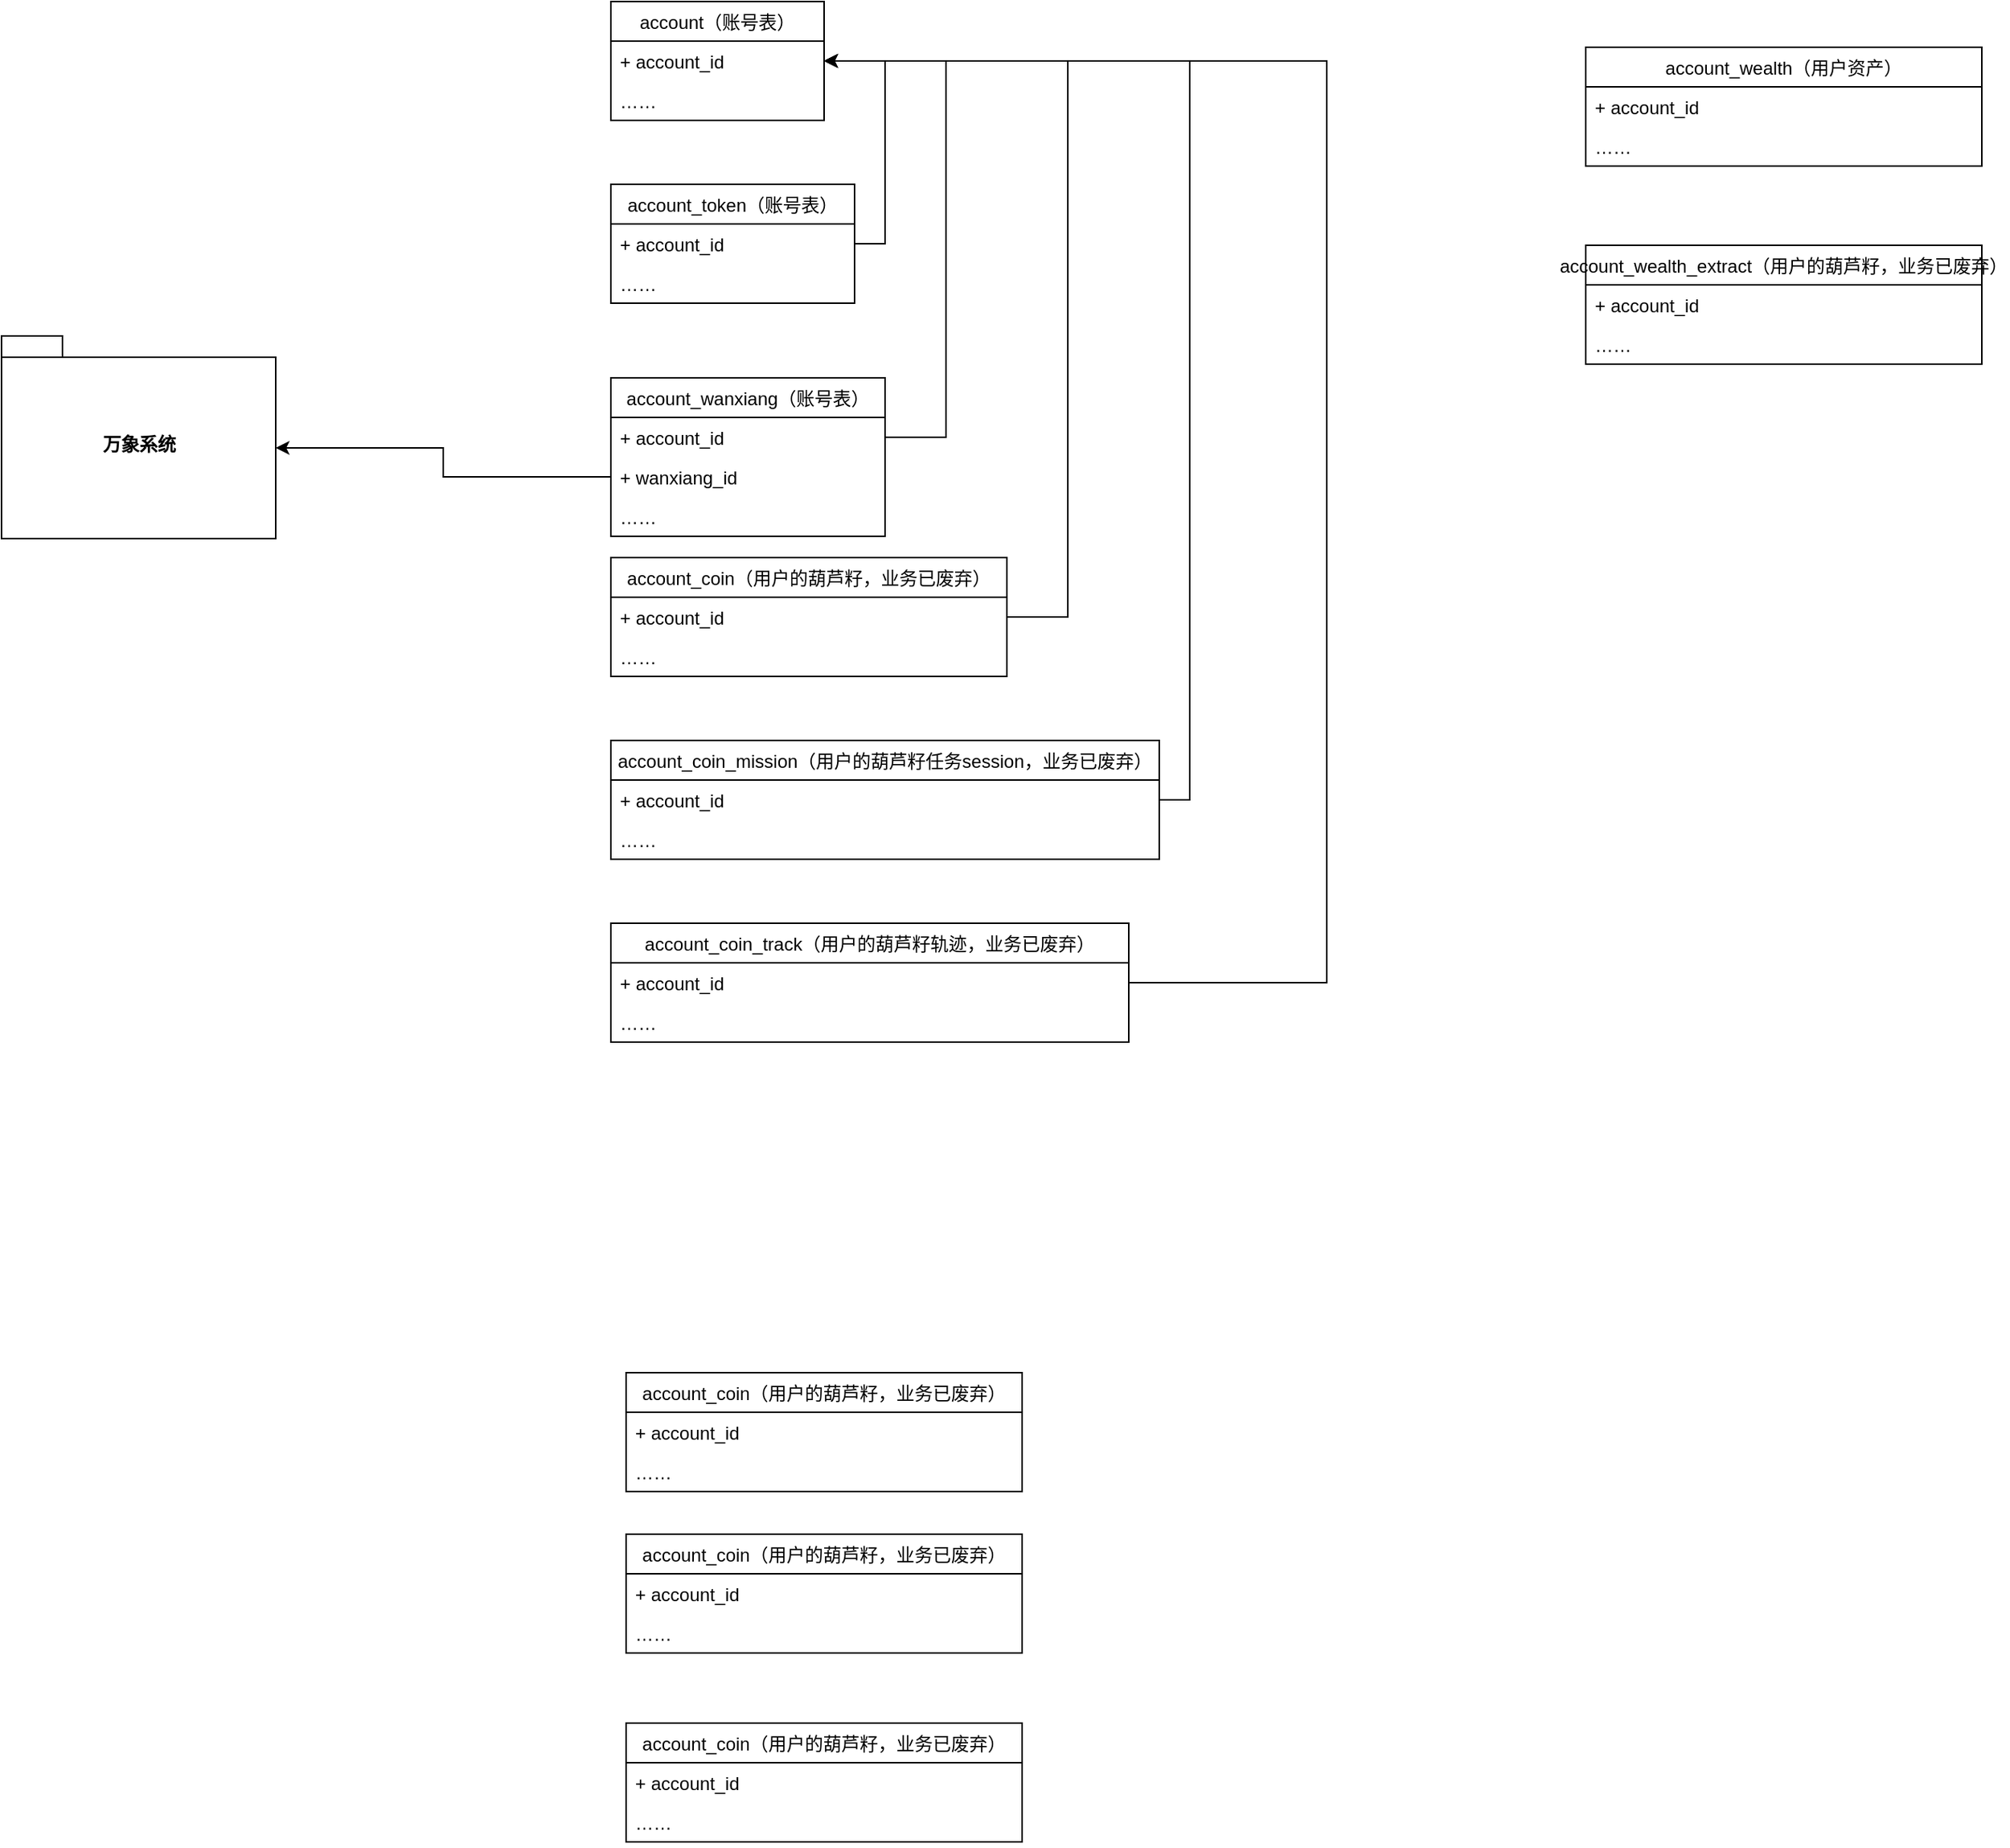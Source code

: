 <mxfile version="14.6.6" type="github">
  <diagram id="eI7UT581rM6D1BWotubY" name="第 1 页">
    <mxGraphModel dx="1707" dy="749" grid="1" gridSize="10" guides="1" tooltips="1" connect="1" arrows="1" fold="1" page="1" pageScale="1" pageWidth="827" pageHeight="1169" math="0" shadow="0">
      <root>
        <mxCell id="0" />
        <mxCell id="1" parent="0" />
        <mxCell id="aFPNusxbS2KTtpJf8lNt-1" value="account（账号表）" style="swimlane;fontStyle=0;childLayout=stackLayout;horizontal=1;startSize=26;fillColor=none;horizontalStack=0;resizeParent=1;resizeParentMax=0;resizeLast=0;collapsible=1;marginBottom=0;" vertex="1" parent="1">
          <mxGeometry x="200" y="220" width="140" height="78" as="geometry" />
        </mxCell>
        <mxCell id="aFPNusxbS2KTtpJf8lNt-2" value="+ account_id" style="text;strokeColor=none;fillColor=none;align=left;verticalAlign=top;spacingLeft=4;spacingRight=4;overflow=hidden;rotatable=0;points=[[0,0.5],[1,0.5]];portConstraint=eastwest;" vertex="1" parent="aFPNusxbS2KTtpJf8lNt-1">
          <mxGeometry y="26" width="140" height="26" as="geometry" />
        </mxCell>
        <mxCell id="aFPNusxbS2KTtpJf8lNt-4" value="……" style="text;strokeColor=none;fillColor=none;align=left;verticalAlign=top;spacingLeft=4;spacingRight=4;overflow=hidden;rotatable=0;points=[[0,0.5],[1,0.5]];portConstraint=eastwest;" vertex="1" parent="aFPNusxbS2KTtpJf8lNt-1">
          <mxGeometry y="52" width="140" height="26" as="geometry" />
        </mxCell>
        <mxCell id="aFPNusxbS2KTtpJf8lNt-5" value="account_coin（用户的葫芦籽，业务已废弃）" style="swimlane;fontStyle=0;childLayout=stackLayout;horizontal=1;startSize=26;fillColor=none;horizontalStack=0;resizeParent=1;resizeParentMax=0;resizeLast=0;collapsible=1;marginBottom=0;" vertex="1" parent="1">
          <mxGeometry x="200" y="585" width="260" height="78" as="geometry" />
        </mxCell>
        <mxCell id="aFPNusxbS2KTtpJf8lNt-6" value="+ account_id" style="text;strokeColor=none;fillColor=none;align=left;verticalAlign=top;spacingLeft=4;spacingRight=4;overflow=hidden;rotatable=0;points=[[0,0.5],[1,0.5]];portConstraint=eastwest;" vertex="1" parent="aFPNusxbS2KTtpJf8lNt-5">
          <mxGeometry y="26" width="260" height="26" as="geometry" />
        </mxCell>
        <mxCell id="aFPNusxbS2KTtpJf8lNt-7" value="……" style="text;strokeColor=none;fillColor=none;align=left;verticalAlign=top;spacingLeft=4;spacingRight=4;overflow=hidden;rotatable=0;points=[[0,0.5],[1,0.5]];portConstraint=eastwest;" vertex="1" parent="aFPNusxbS2KTtpJf8lNt-5">
          <mxGeometry y="52" width="260" height="26" as="geometry" />
        </mxCell>
        <mxCell id="aFPNusxbS2KTtpJf8lNt-8" value="account_coin_mission（用户的葫芦籽任务session，业务已废弃）" style="swimlane;fontStyle=0;childLayout=stackLayout;horizontal=1;startSize=26;fillColor=none;horizontalStack=0;resizeParent=1;resizeParentMax=0;resizeLast=0;collapsible=1;marginBottom=0;" vertex="1" parent="1">
          <mxGeometry x="200" y="705" width="360" height="78" as="geometry" />
        </mxCell>
        <mxCell id="aFPNusxbS2KTtpJf8lNt-9" value="+ account_id" style="text;strokeColor=none;fillColor=none;align=left;verticalAlign=top;spacingLeft=4;spacingRight=4;overflow=hidden;rotatable=0;points=[[0,0.5],[1,0.5]];portConstraint=eastwest;" vertex="1" parent="aFPNusxbS2KTtpJf8lNt-8">
          <mxGeometry y="26" width="360" height="26" as="geometry" />
        </mxCell>
        <mxCell id="aFPNusxbS2KTtpJf8lNt-10" value="……" style="text;strokeColor=none;fillColor=none;align=left;verticalAlign=top;spacingLeft=4;spacingRight=4;overflow=hidden;rotatable=0;points=[[0,0.5],[1,0.5]];portConstraint=eastwest;" vertex="1" parent="aFPNusxbS2KTtpJf8lNt-8">
          <mxGeometry y="52" width="360" height="26" as="geometry" />
        </mxCell>
        <mxCell id="aFPNusxbS2KTtpJf8lNt-11" value="account_coin（用户的葫芦籽，业务已废弃）" style="swimlane;fontStyle=0;childLayout=stackLayout;horizontal=1;startSize=26;fillColor=none;horizontalStack=0;resizeParent=1;resizeParentMax=0;resizeLast=0;collapsible=1;marginBottom=0;" vertex="1" parent="1">
          <mxGeometry x="210" y="1350" width="260" height="78" as="geometry" />
        </mxCell>
        <mxCell id="aFPNusxbS2KTtpJf8lNt-12" value="+ account_id" style="text;strokeColor=none;fillColor=none;align=left;verticalAlign=top;spacingLeft=4;spacingRight=4;overflow=hidden;rotatable=0;points=[[0,0.5],[1,0.5]];portConstraint=eastwest;" vertex="1" parent="aFPNusxbS2KTtpJf8lNt-11">
          <mxGeometry y="26" width="260" height="26" as="geometry" />
        </mxCell>
        <mxCell id="aFPNusxbS2KTtpJf8lNt-13" value="……" style="text;strokeColor=none;fillColor=none;align=left;verticalAlign=top;spacingLeft=4;spacingRight=4;overflow=hidden;rotatable=0;points=[[0,0.5],[1,0.5]];portConstraint=eastwest;" vertex="1" parent="aFPNusxbS2KTtpJf8lNt-11">
          <mxGeometry y="52" width="260" height="26" as="geometry" />
        </mxCell>
        <mxCell id="aFPNusxbS2KTtpJf8lNt-14" value="account_coin（用户的葫芦籽，业务已废弃）" style="swimlane;fontStyle=0;childLayout=stackLayout;horizontal=1;startSize=26;fillColor=none;horizontalStack=0;resizeParent=1;resizeParentMax=0;resizeLast=0;collapsible=1;marginBottom=0;" vertex="1" parent="1">
          <mxGeometry x="210" y="1120" width="260" height="78" as="geometry" />
        </mxCell>
        <mxCell id="aFPNusxbS2KTtpJf8lNt-15" value="+ account_id" style="text;strokeColor=none;fillColor=none;align=left;verticalAlign=top;spacingLeft=4;spacingRight=4;overflow=hidden;rotatable=0;points=[[0,0.5],[1,0.5]];portConstraint=eastwest;" vertex="1" parent="aFPNusxbS2KTtpJf8lNt-14">
          <mxGeometry y="26" width="260" height="26" as="geometry" />
        </mxCell>
        <mxCell id="aFPNusxbS2KTtpJf8lNt-16" value="……" style="text;strokeColor=none;fillColor=none;align=left;verticalAlign=top;spacingLeft=4;spacingRight=4;overflow=hidden;rotatable=0;points=[[0,0.5],[1,0.5]];portConstraint=eastwest;" vertex="1" parent="aFPNusxbS2KTtpJf8lNt-14">
          <mxGeometry y="52" width="260" height="26" as="geometry" />
        </mxCell>
        <mxCell id="aFPNusxbS2KTtpJf8lNt-17" value="account_coin（用户的葫芦籽，业务已废弃）" style="swimlane;fontStyle=0;childLayout=stackLayout;horizontal=1;startSize=26;fillColor=none;horizontalStack=0;resizeParent=1;resizeParentMax=0;resizeLast=0;collapsible=1;marginBottom=0;" vertex="1" parent="1">
          <mxGeometry x="210" y="1226" width="260" height="78" as="geometry" />
        </mxCell>
        <mxCell id="aFPNusxbS2KTtpJf8lNt-18" value="+ account_id" style="text;strokeColor=none;fillColor=none;align=left;verticalAlign=top;spacingLeft=4;spacingRight=4;overflow=hidden;rotatable=0;points=[[0,0.5],[1,0.5]];portConstraint=eastwest;" vertex="1" parent="aFPNusxbS2KTtpJf8lNt-17">
          <mxGeometry y="26" width="260" height="26" as="geometry" />
        </mxCell>
        <mxCell id="aFPNusxbS2KTtpJf8lNt-19" value="……" style="text;strokeColor=none;fillColor=none;align=left;verticalAlign=top;spacingLeft=4;spacingRight=4;overflow=hidden;rotatable=0;points=[[0,0.5],[1,0.5]];portConstraint=eastwest;" vertex="1" parent="aFPNusxbS2KTtpJf8lNt-17">
          <mxGeometry y="52" width="260" height="26" as="geometry" />
        </mxCell>
        <mxCell id="aFPNusxbS2KTtpJf8lNt-21" value="account_coin_track（用户的葫芦籽轨迹，业务已废弃）" style="swimlane;fontStyle=0;childLayout=stackLayout;horizontal=1;startSize=26;fillColor=none;horizontalStack=0;resizeParent=1;resizeParentMax=0;resizeLast=0;collapsible=1;marginBottom=0;" vertex="1" parent="1">
          <mxGeometry x="200" y="825" width="340" height="78" as="geometry" />
        </mxCell>
        <mxCell id="aFPNusxbS2KTtpJf8lNt-22" value="+ account_id" style="text;strokeColor=none;fillColor=none;align=left;verticalAlign=top;spacingLeft=4;spacingRight=4;overflow=hidden;rotatable=0;points=[[0,0.5],[1,0.5]];portConstraint=eastwest;" vertex="1" parent="aFPNusxbS2KTtpJf8lNt-21">
          <mxGeometry y="26" width="340" height="26" as="geometry" />
        </mxCell>
        <mxCell id="aFPNusxbS2KTtpJf8lNt-23" value="……" style="text;strokeColor=none;fillColor=none;align=left;verticalAlign=top;spacingLeft=4;spacingRight=4;overflow=hidden;rotatable=0;points=[[0,0.5],[1,0.5]];portConstraint=eastwest;" vertex="1" parent="aFPNusxbS2KTtpJf8lNt-21">
          <mxGeometry y="52" width="340" height="26" as="geometry" />
        </mxCell>
        <mxCell id="aFPNusxbS2KTtpJf8lNt-24" style="edgeStyle=orthogonalEdgeStyle;rounded=0;orthogonalLoop=1;jettySize=auto;html=1;exitX=1;exitY=0.5;exitDx=0;exitDy=0;entryX=1;entryY=0.5;entryDx=0;entryDy=0;" edge="1" parent="1" source="aFPNusxbS2KTtpJf8lNt-9" target="aFPNusxbS2KTtpJf8lNt-2">
          <mxGeometry relative="1" as="geometry" />
        </mxCell>
        <mxCell id="aFPNusxbS2KTtpJf8lNt-25" style="edgeStyle=orthogonalEdgeStyle;rounded=0;orthogonalLoop=1;jettySize=auto;html=1;exitX=1;exitY=0.5;exitDx=0;exitDy=0;entryX=1;entryY=0.5;entryDx=0;entryDy=0;" edge="1" parent="1" source="aFPNusxbS2KTtpJf8lNt-6" target="aFPNusxbS2KTtpJf8lNt-2">
          <mxGeometry relative="1" as="geometry">
            <Array as="points">
              <mxPoint x="500" y="624" />
              <mxPoint x="500" y="259" />
            </Array>
          </mxGeometry>
        </mxCell>
        <mxCell id="aFPNusxbS2KTtpJf8lNt-26" style="edgeStyle=orthogonalEdgeStyle;rounded=0;orthogonalLoop=1;jettySize=auto;html=1;exitX=1;exitY=0.5;exitDx=0;exitDy=0;entryX=1;entryY=0.5;entryDx=0;entryDy=0;" edge="1" parent="1" source="aFPNusxbS2KTtpJf8lNt-22" target="aFPNusxbS2KTtpJf8lNt-2">
          <mxGeometry relative="1" as="geometry">
            <Array as="points">
              <mxPoint x="670" y="864" />
              <mxPoint x="670" y="259" />
            </Array>
          </mxGeometry>
        </mxCell>
        <mxCell id="aFPNusxbS2KTtpJf8lNt-27" value="account_token（账号表）" style="swimlane;fontStyle=0;childLayout=stackLayout;horizontal=1;startSize=26;fillColor=none;horizontalStack=0;resizeParent=1;resizeParentMax=0;resizeLast=0;collapsible=1;marginBottom=0;" vertex="1" parent="1">
          <mxGeometry x="200" y="340" width="160" height="78" as="geometry" />
        </mxCell>
        <mxCell id="aFPNusxbS2KTtpJf8lNt-28" value="+ account_id" style="text;strokeColor=none;fillColor=none;align=left;verticalAlign=top;spacingLeft=4;spacingRight=4;overflow=hidden;rotatable=0;points=[[0,0.5],[1,0.5]];portConstraint=eastwest;" vertex="1" parent="aFPNusxbS2KTtpJf8lNt-27">
          <mxGeometry y="26" width="160" height="26" as="geometry" />
        </mxCell>
        <mxCell id="aFPNusxbS2KTtpJf8lNt-29" value="……" style="text;strokeColor=none;fillColor=none;align=left;verticalAlign=top;spacingLeft=4;spacingRight=4;overflow=hidden;rotatable=0;points=[[0,0.5],[1,0.5]];portConstraint=eastwest;" vertex="1" parent="aFPNusxbS2KTtpJf8lNt-27">
          <mxGeometry y="52" width="160" height="26" as="geometry" />
        </mxCell>
        <mxCell id="aFPNusxbS2KTtpJf8lNt-30" style="edgeStyle=orthogonalEdgeStyle;rounded=0;orthogonalLoop=1;jettySize=auto;html=1;exitX=1;exitY=0.5;exitDx=0;exitDy=0;entryX=1;entryY=0.5;entryDx=0;entryDy=0;" edge="1" parent="1" source="aFPNusxbS2KTtpJf8lNt-28" target="aFPNusxbS2KTtpJf8lNt-2">
          <mxGeometry relative="1" as="geometry" />
        </mxCell>
        <mxCell id="aFPNusxbS2KTtpJf8lNt-31" value="account_wanxiang（账号表）" style="swimlane;fontStyle=0;childLayout=stackLayout;horizontal=1;startSize=26;fillColor=none;horizontalStack=0;resizeParent=1;resizeParentMax=0;resizeLast=0;collapsible=1;marginBottom=0;" vertex="1" parent="1">
          <mxGeometry x="200" y="467" width="180" height="104" as="geometry" />
        </mxCell>
        <mxCell id="aFPNusxbS2KTtpJf8lNt-36" value="+ account_id" style="text;strokeColor=none;fillColor=none;align=left;verticalAlign=top;spacingLeft=4;spacingRight=4;overflow=hidden;rotatable=0;points=[[0,0.5],[1,0.5]];portConstraint=eastwest;" vertex="1" parent="aFPNusxbS2KTtpJf8lNt-31">
          <mxGeometry y="26" width="180" height="26" as="geometry" />
        </mxCell>
        <mxCell id="aFPNusxbS2KTtpJf8lNt-32" value="+ wanxiang_id" style="text;strokeColor=none;fillColor=none;align=left;verticalAlign=top;spacingLeft=4;spacingRight=4;overflow=hidden;rotatable=0;points=[[0,0.5],[1,0.5]];portConstraint=eastwest;" vertex="1" parent="aFPNusxbS2KTtpJf8lNt-31">
          <mxGeometry y="52" width="180" height="26" as="geometry" />
        </mxCell>
        <mxCell id="aFPNusxbS2KTtpJf8lNt-33" value="……" style="text;strokeColor=none;fillColor=none;align=left;verticalAlign=top;spacingLeft=4;spacingRight=4;overflow=hidden;rotatable=0;points=[[0,0.5],[1,0.5]];portConstraint=eastwest;" vertex="1" parent="aFPNusxbS2KTtpJf8lNt-31">
          <mxGeometry y="78" width="180" height="26" as="geometry" />
        </mxCell>
        <mxCell id="aFPNusxbS2KTtpJf8lNt-34" style="edgeStyle=orthogonalEdgeStyle;rounded=0;orthogonalLoop=1;jettySize=auto;html=1;exitX=1;exitY=0.5;exitDx=0;exitDy=0;entryX=1;entryY=0.5;entryDx=0;entryDy=0;" edge="1" parent="1" source="aFPNusxbS2KTtpJf8lNt-32" target="aFPNusxbS2KTtpJf8lNt-2">
          <mxGeometry relative="1" as="geometry">
            <Array as="points">
              <mxPoint x="420" y="506" />
              <mxPoint x="420" y="259" />
            </Array>
          </mxGeometry>
        </mxCell>
        <mxCell id="aFPNusxbS2KTtpJf8lNt-35" value="万象系统" style="shape=folder;fontStyle=1;spacingTop=10;tabWidth=40;tabHeight=14;tabPosition=left;html=1;" vertex="1" parent="1">
          <mxGeometry x="-200" y="439.5" width="180" height="133" as="geometry" />
        </mxCell>
        <mxCell id="aFPNusxbS2KTtpJf8lNt-37" style="edgeStyle=orthogonalEdgeStyle;rounded=0;orthogonalLoop=1;jettySize=auto;html=1;exitX=0;exitY=0.5;exitDx=0;exitDy=0;entryX=0;entryY=0;entryDx=180;entryDy=73.5;entryPerimeter=0;" edge="1" parent="1" source="aFPNusxbS2KTtpJf8lNt-32" target="aFPNusxbS2KTtpJf8lNt-35">
          <mxGeometry relative="1" as="geometry" />
        </mxCell>
        <mxCell id="aFPNusxbS2KTtpJf8lNt-38" value="account_wealth（用户资产）" style="swimlane;fontStyle=0;childLayout=stackLayout;horizontal=1;startSize=26;fillColor=none;horizontalStack=0;resizeParent=1;resizeParentMax=0;resizeLast=0;collapsible=1;marginBottom=0;" vertex="1" parent="1">
          <mxGeometry x="840" y="250" width="260" height="78" as="geometry" />
        </mxCell>
        <mxCell id="aFPNusxbS2KTtpJf8lNt-39" value="+ account_id" style="text;strokeColor=none;fillColor=none;align=left;verticalAlign=top;spacingLeft=4;spacingRight=4;overflow=hidden;rotatable=0;points=[[0,0.5],[1,0.5]];portConstraint=eastwest;" vertex="1" parent="aFPNusxbS2KTtpJf8lNt-38">
          <mxGeometry y="26" width="260" height="26" as="geometry" />
        </mxCell>
        <mxCell id="aFPNusxbS2KTtpJf8lNt-40" value="……" style="text;strokeColor=none;fillColor=none;align=left;verticalAlign=top;spacingLeft=4;spacingRight=4;overflow=hidden;rotatable=0;points=[[0,0.5],[1,0.5]];portConstraint=eastwest;" vertex="1" parent="aFPNusxbS2KTtpJf8lNt-38">
          <mxGeometry y="52" width="260" height="26" as="geometry" />
        </mxCell>
        <mxCell id="aFPNusxbS2KTtpJf8lNt-41" value="account_wealth_extract（用户的葫芦籽，业务已废弃）" style="swimlane;fontStyle=0;childLayout=stackLayout;horizontal=1;startSize=26;fillColor=none;horizontalStack=0;resizeParent=1;resizeParentMax=0;resizeLast=0;collapsible=1;marginBottom=0;" vertex="1" parent="1">
          <mxGeometry x="840" y="380" width="260" height="78" as="geometry" />
        </mxCell>
        <mxCell id="aFPNusxbS2KTtpJf8lNt-42" value="+ account_id" style="text;strokeColor=none;fillColor=none;align=left;verticalAlign=top;spacingLeft=4;spacingRight=4;overflow=hidden;rotatable=0;points=[[0,0.5],[1,0.5]];portConstraint=eastwest;" vertex="1" parent="aFPNusxbS2KTtpJf8lNt-41">
          <mxGeometry y="26" width="260" height="26" as="geometry" />
        </mxCell>
        <mxCell id="aFPNusxbS2KTtpJf8lNt-43" value="……" style="text;strokeColor=none;fillColor=none;align=left;verticalAlign=top;spacingLeft=4;spacingRight=4;overflow=hidden;rotatable=0;points=[[0,0.5],[1,0.5]];portConstraint=eastwest;" vertex="1" parent="aFPNusxbS2KTtpJf8lNt-41">
          <mxGeometry y="52" width="260" height="26" as="geometry" />
        </mxCell>
      </root>
    </mxGraphModel>
  </diagram>
</mxfile>
